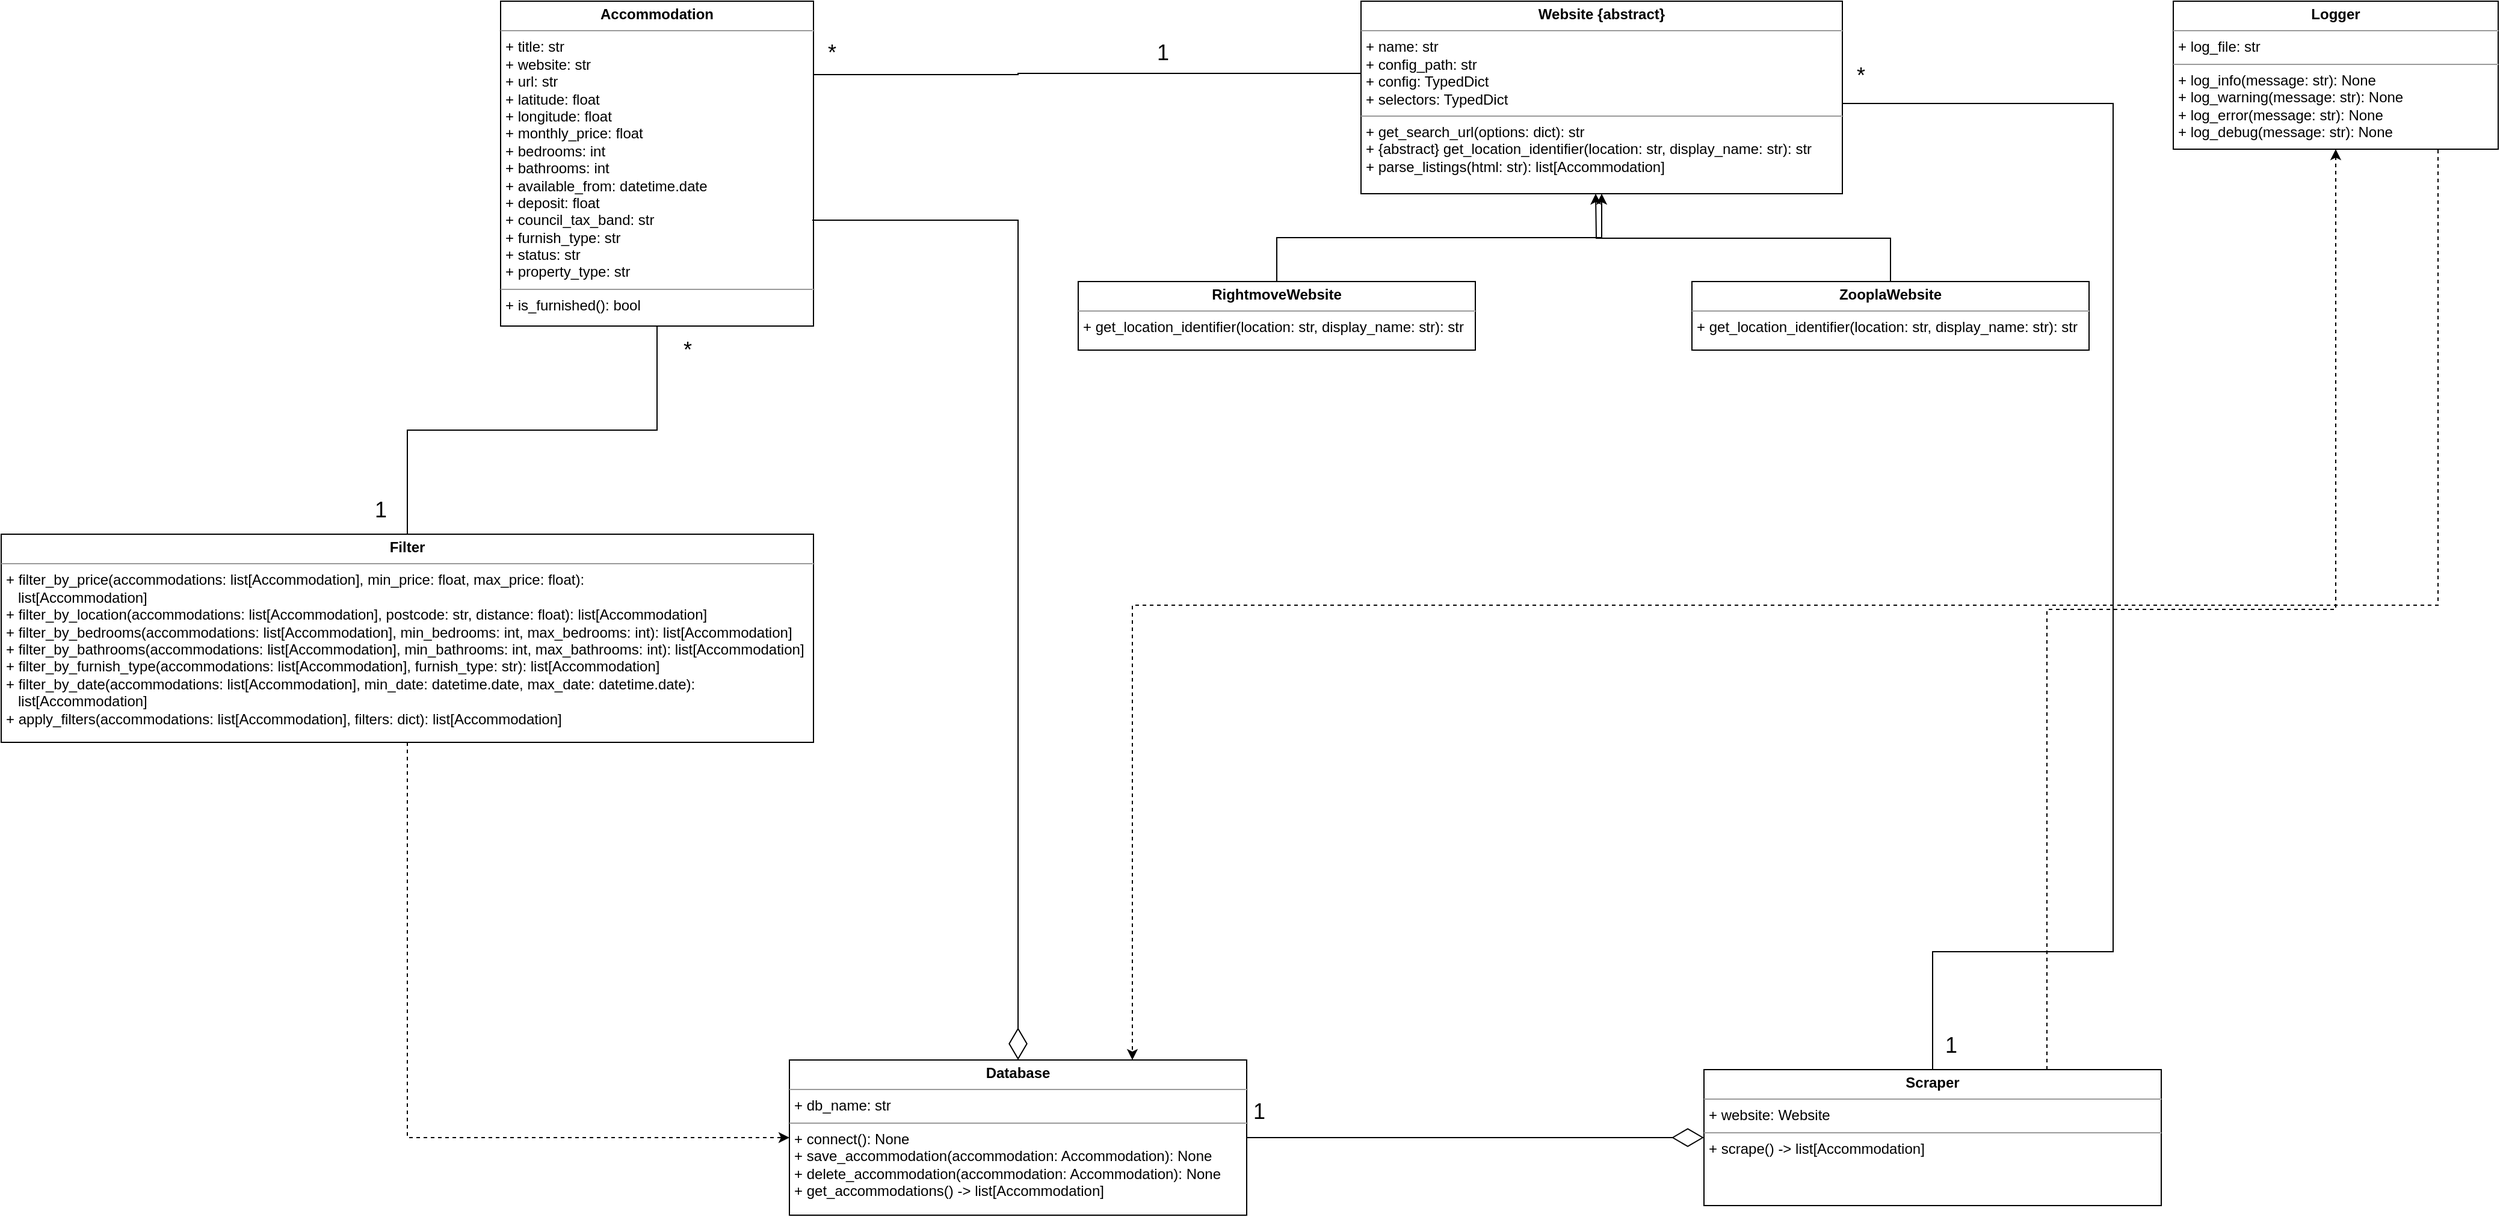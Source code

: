<mxfile version="26.0.16">
  <diagram name="Page-1" id="c4acf3e9-155e-7222-9cf6-157b1a14988f">
    <mxGraphModel dx="1333" dy="684" grid="1" gridSize="10" guides="1" tooltips="1" connect="1" arrows="1" fold="1" page="1" pageScale="1" pageWidth="850" pageHeight="1100" background="none" math="0" shadow="0">
      <root>
        <mxCell id="0" />
        <mxCell id="1" parent="0" />
        <mxCell id="BhLIXykSc0_FWDMRLy7j-28" style="edgeStyle=orthogonalEdgeStyle;rounded=0;orthogonalLoop=1;jettySize=auto;html=1;exitX=1;exitY=0.25;exitDx=0;exitDy=0;entryX=0;entryY=0.25;entryDx=0;entryDy=0;endArrow=none;startFill=0;" parent="1" source="5d2195bd80daf111-18" target="Ui6NNBrZRamQW-I-4YYT-1" edge="1">
          <mxGeometry relative="1" as="geometry">
            <Array as="points">
              <mxPoint x="1640" y="81" />
              <mxPoint x="1780" y="80" />
            </Array>
          </mxGeometry>
        </mxCell>
        <mxCell id="5d2195bd80daf111-18" value="&lt;p style=&quot;margin:0px;margin-top:4px;text-align:center;&quot;&gt;&lt;b&gt;Accommodation&lt;/b&gt;&lt;/p&gt;&lt;hr size=&quot;1&quot;&gt;&lt;p style=&quot;margin:0px;margin-left:4px;&quot;&gt;+ title: str&lt;/p&gt;&lt;p style=&quot;margin:0px;margin-left:4px;&quot;&gt;+ website: str&lt;/p&gt;&lt;p style=&quot;margin:0px;margin-left:4px;&quot;&gt;+ url: str&lt;/p&gt;&lt;p style=&quot;margin:0px;margin-left:4px;&quot;&gt;+ latitude: float&lt;/p&gt;&lt;p style=&quot;margin:0px;margin-left:4px;&quot;&gt;+ longitude: float&amp;nbsp;&lt;/p&gt;&lt;p style=&quot;margin:0px;margin-left:4px;&quot;&gt;+ monthly_price: float&lt;br&gt;&lt;/p&gt;&lt;p style=&quot;margin:0px;margin-left:4px;&quot;&gt;+ bedrooms: int&lt;/p&gt;&lt;p style=&quot;margin:0px;margin-left:4px;&quot;&gt;+ bathrooms: int&lt;/p&gt;&lt;p style=&quot;margin:0px;margin-left:4px;&quot;&gt;+ available_from: datetime.date&lt;/p&gt;&lt;p style=&quot;margin:0px;margin-left:4px;&quot;&gt;+ deposit: float&lt;/p&gt;&lt;p style=&quot;margin:0px;margin-left:4px;&quot;&gt;+ council_tax_band: str&lt;/p&gt;&lt;p style=&quot;margin:0px;margin-left:4px;&quot;&gt;+ furnish_type: str&lt;/p&gt;&lt;p style=&quot;margin:0px;margin-left:4px;&quot;&gt;+ status: str&lt;/p&gt;&lt;p style=&quot;margin:0px;margin-left:4px;&quot;&gt;+ property_type: str&lt;/p&gt;&lt;hr size=&quot;1&quot;&gt;&lt;p style=&quot;margin:0px;margin-left:4px;&quot;&gt;&lt;span style=&quot;background-color: transparent; color: light-dark(rgb(0, 0, 0), rgb(255, 255, 255));&quot;&gt;+ is_furnished(): bool&lt;/span&gt;&lt;/p&gt;" style="verticalAlign=top;align=left;overflow=fill;fontSize=12;fontFamily=Helvetica;html=1;rounded=0;shadow=0;comic=0;labelBackgroundColor=none;strokeWidth=1" parent="1" vertex="1">
          <mxGeometry x="1210" y="20" width="260" height="270" as="geometry" />
        </mxCell>
        <mxCell id="Ui6NNBrZRamQW-I-4YYT-1" value="&lt;p style=&quot;margin:0px;margin-top:4px;text-align:center;&quot;&gt;&lt;b&gt;Website {abstract}&lt;/b&gt;&lt;/p&gt;&lt;hr size=&quot;1&quot;&gt;&lt;p style=&quot;margin:0px;margin-left:4px;&quot;&gt;+ name: str&lt;br&gt;+ config_path: str&lt;/p&gt;&lt;p style=&quot;margin:0px;margin-left:4px;&quot;&gt;&lt;span style=&quot;background-color: transparent; color: light-dark(rgb(0, 0, 0), rgb(255, 255, 255));&quot;&gt;+ config: TypedDict&lt;/span&gt;&lt;/p&gt;&lt;p style=&quot;margin:0px;margin-left:4px;&quot;&gt;&lt;span style=&quot;background-color: transparent; color: light-dark(rgb(0, 0, 0), rgb(255, 255, 255));&quot;&gt;+ selectors: TypedDict&lt;/span&gt;&lt;/p&gt;&lt;hr size=&quot;1&quot;&gt;&lt;p style=&quot;margin:0px;margin-left:4px;&quot;&gt;+ get_search_url(options: dict): str&lt;/p&gt;&lt;p style=&quot;margin:0px;margin-left:4px;&quot;&gt;+ {abstract} get_location_identifier(location: str, display_name: str): str&lt;/p&gt;&lt;p style=&quot;margin:0px;margin-left:4px;&quot;&gt;+ parse_listings(html: str): list[Accommodation]&lt;br&gt;&lt;/p&gt;" style="verticalAlign=top;align=left;overflow=fill;fontSize=12;fontFamily=Helvetica;html=1;rounded=0;shadow=0;comic=0;labelBackgroundColor=none;strokeWidth=1" parent="1" vertex="1">
          <mxGeometry x="1925" y="20" width="400" height="160" as="geometry" />
        </mxCell>
        <mxCell id="BhLIXykSc0_FWDMRLy7j-33" style="edgeStyle=orthogonalEdgeStyle;rounded=0;orthogonalLoop=1;jettySize=auto;html=1;exitX=0.75;exitY=1;exitDx=0;exitDy=0;entryX=0.75;entryY=0;entryDx=0;entryDy=0;dashed=1;" parent="1" source="BhLIXykSc0_FWDMRLy7j-13" target="BhLIXykSc0_FWDMRLy7j-18" edge="1">
          <mxGeometry relative="1" as="geometry">
            <Array as="points">
              <mxPoint x="2820" y="143" />
              <mxPoint x="2820" y="522" />
              <mxPoint x="1735" y="522" />
            </Array>
          </mxGeometry>
        </mxCell>
        <mxCell id="BhLIXykSc0_FWDMRLy7j-13" value="&lt;p style=&quot;margin:0px;margin-top:4px;text-align:center;&quot;&gt;&lt;b&gt;Logger&lt;/b&gt;&lt;/p&gt;&lt;hr size=&quot;1&quot;&gt;&lt;p style=&quot;margin:0px;margin-left:4px;&quot;&gt;+ log_file: str&lt;br&gt;&lt;/p&gt;&lt;hr size=&quot;1&quot;&gt;&lt;p style=&quot;margin:0px;margin-left:4px;&quot;&gt;+ log_info(message: str): None&lt;/p&gt;&lt;p style=&quot;margin:0px;margin-left:4px;&quot;&gt;+ log_warning(message: str): None&lt;/p&gt;&lt;p style=&quot;margin:0px;margin-left:4px;&quot;&gt;+ log_error(message: str): None&lt;/p&gt;&lt;p style=&quot;margin:0px;margin-left:4px;&quot;&gt;+ log_debug(message: str): None&lt;/p&gt;&lt;p style=&quot;margin:0px;margin-left:4px;&quot;&gt;&lt;br&gt;&lt;/p&gt;" style="verticalAlign=top;align=left;overflow=fill;fontSize=12;fontFamily=Helvetica;html=1;rounded=0;shadow=0;comic=0;labelBackgroundColor=none;strokeWidth=1" parent="1" vertex="1">
          <mxGeometry x="2600" y="20" width="270" height="123" as="geometry" />
        </mxCell>
        <mxCell id="BhLIXykSc0_FWDMRLy7j-32" style="edgeStyle=orthogonalEdgeStyle;rounded=0;orthogonalLoop=1;jettySize=auto;html=1;exitX=0.5;exitY=0;exitDx=0;exitDy=0;entryX=0.5;entryY=1;entryDx=0;entryDy=0;endArrow=none;startFill=0;" parent="1" source="BhLIXykSc0_FWDMRLy7j-14" target="5d2195bd80daf111-18" edge="1">
          <mxGeometry relative="1" as="geometry" />
        </mxCell>
        <mxCell id="BhLIXykSc0_FWDMRLy7j-35" style="edgeStyle=orthogonalEdgeStyle;rounded=0;orthogonalLoop=1;jettySize=auto;html=1;exitX=0.5;exitY=1;exitDx=0;exitDy=0;entryX=0;entryY=0.5;entryDx=0;entryDy=0;dashed=1;" parent="1" source="BhLIXykSc0_FWDMRLy7j-14" target="BhLIXykSc0_FWDMRLy7j-18" edge="1">
          <mxGeometry relative="1" as="geometry" />
        </mxCell>
        <mxCell id="BhLIXykSc0_FWDMRLy7j-14" value="&lt;p style=&quot;margin:0px;margin-top:4px;text-align:center;&quot;&gt;&lt;b&gt;Filter&lt;/b&gt;&lt;/p&gt;&lt;hr size=&quot;1&quot;&gt;&lt;p style=&quot;margin:0px;margin-left:4px;&quot;&gt;+ filter_by_price(accommodations: list[Accommodation], min_price: float, max_price: float):&lt;/p&gt;&lt;p style=&quot;margin:0px;margin-left:4px;&quot;&gt;&amp;nbsp; &amp;nbsp;list[Accommodation]&lt;/p&gt;&lt;p style=&quot;margin:0px;margin-left:4px;&quot;&gt;+ filter_by_location(accommodations: list[Accommodation], postcode: str, distance: float): list[Accommodation]&lt;/p&gt;&lt;p style=&quot;margin:0px;margin-left:4px;&quot;&gt;+ filter_by_bedrooms(accommodations: list[Accommodation], min_bedrooms: int, max_bedrooms: int): list[Accommodation]&lt;/p&gt;&lt;p style=&quot;margin:0px;margin-left:4px;&quot;&gt;+ filter_by_bathrooms(accommodations: list[Accommodation], min_bathrooms: int, max_bathrooms: int): list[Accommodation]&lt;/p&gt;&lt;p style=&quot;margin:0px;margin-left:4px;&quot;&gt;+&amp;nbsp;&lt;span style=&quot;background-color: transparent; color: light-dark(rgb(0, 0, 0), rgb(255, 255, 255));&quot;&gt;filter_by_furnish_type(accommodations: list[Accommodation], furnish_type: str): list[Accommodation]&lt;/span&gt;&lt;/p&gt;&lt;p style=&quot;margin:0px;margin-left:4px;&quot;&gt;&lt;span style=&quot;background-color: transparent; color: light-dark(rgb(0, 0, 0), rgb(255, 255, 255));&quot;&gt;+ filter_by_date&lt;/span&gt;&lt;span style=&quot;background-color: transparent; color: light-dark(rgb(0, 0, 0), rgb(255, 255, 255));&quot;&gt;(accommodations: list[Accommodation], min_date: datetime.date, max_date: datetime.date):&lt;/span&gt;&lt;/p&gt;&lt;p style=&quot;margin: 0px 0px 0px 4px;&quot;&gt;&amp;nbsp; &amp;nbsp;list[Accommodation]&lt;/p&gt;&lt;p style=&quot;margin: 0px 0px 0px 4px;&quot;&gt;+&amp;nbsp;&lt;span style=&quot;background-color: transparent; color: light-dark(rgb(0, 0, 0), rgb(255, 255, 255));&quot;&gt;apply_filters(accommodations: list[Accommodation], filters: dict): list[Accommodation]&lt;/span&gt;&lt;/p&gt;" style="verticalAlign=top;align=left;overflow=fill;fontSize=12;fontFamily=Helvetica;html=1;rounded=0;shadow=0;comic=0;labelBackgroundColor=none;strokeWidth=1" parent="1" vertex="1">
          <mxGeometry x="795" y="463" width="675" height="173" as="geometry" />
        </mxCell>
        <mxCell id="BhLIXykSc0_FWDMRLy7j-18" value="&lt;p style=&quot;margin:0px;margin-top:4px;text-align:center;&quot;&gt;&lt;b&gt;Database&lt;/b&gt;&lt;/p&gt;&lt;hr size=&quot;1&quot;&gt;&lt;p style=&quot;margin:0px;margin-left:4px;&quot;&gt;+&amp;nbsp;&lt;span style=&quot;caret-color: rgb(0, 0, 0); text-wrap-mode: wrap; background-color: transparent; color: light-dark(rgb(0, 0, 0), rgb(255, 255, 255));&quot;&gt;db_name: str&lt;/span&gt;&lt;br&gt;&lt;/p&gt;&lt;hr size=&quot;1&quot;&gt;&lt;p style=&quot;margin:0px;margin-left:4px;&quot;&gt;+&amp;nbsp;&lt;span style=&quot;caret-color: rgb(0, 0, 0); text-wrap-mode: wrap; background-color: transparent; color: light-dark(rgb(0, 0, 0), rgb(255, 255, 255));&quot;&gt;connect(): None&lt;/span&gt;&lt;/p&gt;&lt;p style=&quot;margin:0px;margin-left:4px;&quot;&gt;+&amp;nbsp;&lt;span style=&quot;caret-color: rgb(0, 0, 0); text-wrap-mode: wrap; background-color: transparent; color: light-dark(rgb(0, 0, 0), rgb(255, 255, 255));&quot;&gt;save_accommodation(accommodation: Accommodation): None&lt;/span&gt;&lt;/p&gt;&lt;p style=&quot;margin:0px;margin-left:4px;&quot;&gt;&lt;span style=&quot;caret-color: rgb(0, 0, 0); text-wrap-mode: wrap; background-color: transparent; color: light-dark(rgb(0, 0, 0), rgb(255, 255, 255));&quot;&gt;+ delete&lt;/span&gt;&lt;span style=&quot;caret-color: rgb(0, 0, 0); text-wrap-mode: wrap; background-color: transparent; color: light-dark(rgb(0, 0, 0), rgb(255, 255, 255));&quot;&gt;_accommodation(accommodation: Accommodation): None&lt;/span&gt;&lt;/p&gt;&lt;p style=&quot;margin:0px;margin-left:4px;&quot;&gt;+&amp;nbsp;&lt;span style=&quot;caret-color: rgb(0, 0, 0); text-wrap-mode: wrap; background-color: transparent; color: light-dark(rgb(0, 0, 0), rgb(255, 255, 255));&quot;&gt;get_accommodations() -&amp;gt; list[Accommodation]&lt;/span&gt;&lt;/p&gt;&lt;p style=&quot;margin:0px;margin-left:4px;&quot;&gt;&lt;br&gt;&lt;/p&gt;" style="verticalAlign=top;align=left;overflow=fill;fontSize=12;fontFamily=Helvetica;html=1;rounded=0;shadow=0;comic=0;labelBackgroundColor=none;strokeWidth=1" parent="1" vertex="1">
          <mxGeometry x="1450" y="900" width="380" height="129" as="geometry" />
        </mxCell>
        <mxCell id="BhLIXykSc0_FWDMRLy7j-29" style="edgeStyle=orthogonalEdgeStyle;rounded=0;orthogonalLoop=1;jettySize=auto;html=1;exitX=0.75;exitY=0;exitDx=0;exitDy=0;entryX=0.5;entryY=1;entryDx=0;entryDy=0;dashed=1;" parent="1" source="BhLIXykSc0_FWDMRLy7j-19" target="BhLIXykSc0_FWDMRLy7j-13" edge="1">
          <mxGeometry relative="1" as="geometry" />
        </mxCell>
        <mxCell id="BhLIXykSc0_FWDMRLy7j-19" value="&lt;p style=&quot;margin:0px;margin-top:4px;text-align:center;&quot;&gt;&lt;b&gt;Scraper&lt;/b&gt;&lt;/p&gt;&lt;hr size=&quot;1&quot;&gt;&lt;p style=&quot;margin:0px;margin-left:4px;&quot;&gt;+ &lt;span style=&quot;text-wrap-mode: wrap;&quot;&gt;website: Website&lt;/span&gt;&lt;br&gt;&lt;/p&gt;&lt;hr size=&quot;1&quot;&gt;&lt;p style=&quot;margin:0px;margin-left:4px;&quot;&gt;+&amp;nbsp;&lt;span style=&quot;caret-color: rgb(0, 0, 0); text-wrap-mode: wrap; background-color: transparent; color: light-dark(rgb(0, 0, 0), rgb(255, 255, 255));&quot;&gt;scrape() -&amp;gt; list[Accommodation]&lt;/span&gt;&lt;/p&gt;&lt;p style=&quot;margin:0px;margin-left:4px;&quot;&gt;&lt;br&gt;&lt;/p&gt;" style="verticalAlign=top;align=left;overflow=fill;fontSize=12;fontFamily=Helvetica;html=1;rounded=0;shadow=0;comic=0;labelBackgroundColor=none;strokeWidth=1" parent="1" vertex="1">
          <mxGeometry x="2210" y="908" width="380" height="113" as="geometry" />
        </mxCell>
        <mxCell id="BhLIXykSc0_FWDMRLy7j-21" style="edgeStyle=orthogonalEdgeStyle;rounded=0;orthogonalLoop=1;jettySize=auto;html=1;entryX=1;entryY=0.5;entryDx=0;entryDy=0;endArrow=none;startFill=0;exitX=0.5;exitY=0;exitDx=0;exitDy=0;" parent="1" source="BhLIXykSc0_FWDMRLy7j-19" target="Ui6NNBrZRamQW-I-4YYT-1" edge="1">
          <mxGeometry relative="1" as="geometry">
            <mxPoint x="1880" y="750" as="sourcePoint" />
            <Array as="points">
              <mxPoint x="2400" y="810" />
              <mxPoint x="2550" y="810" />
              <mxPoint x="2550" y="105" />
            </Array>
          </mxGeometry>
        </mxCell>
        <mxCell id="BhLIXykSc0_FWDMRLy7j-26" value="" style="endArrow=diamondThin;endFill=0;endSize=24;html=1;rounded=0;entryX=0.5;entryY=0;entryDx=0;entryDy=0;" parent="1" target="BhLIXykSc0_FWDMRLy7j-18" edge="1">
          <mxGeometry width="160" relative="1" as="geometry">
            <mxPoint x="1469" y="202" as="sourcePoint" />
            <mxPoint x="2340" y="650" as="targetPoint" />
            <Array as="points">
              <mxPoint x="1640" y="202" />
            </Array>
          </mxGeometry>
        </mxCell>
        <mxCell id="BhLIXykSc0_FWDMRLy7j-31" value="" style="endArrow=diamondThin;endFill=0;endSize=24;html=1;rounded=0;exitX=1;exitY=0.5;exitDx=0;exitDy=0;entryX=0;entryY=0.5;entryDx=0;entryDy=0;" parent="1" source="BhLIXykSc0_FWDMRLy7j-18" target="BhLIXykSc0_FWDMRLy7j-19" edge="1">
          <mxGeometry width="160" relative="1" as="geometry">
            <mxPoint x="1480" y="249" as="sourcePoint" />
            <mxPoint x="2325" y="730" as="targetPoint" />
            <Array as="points" />
          </mxGeometry>
        </mxCell>
        <mxCell id="BhLIXykSc0_FWDMRLy7j-36" value="&lt;font style=&quot;font-size: 18px;&quot;&gt;1&lt;/font&gt;" style="text;html=1;align=center;verticalAlign=middle;resizable=0;points=[];autosize=1;strokeColor=none;fillColor=none;" parent="1" vertex="1">
          <mxGeometry x="2400" y="868" width="30" height="40" as="geometry" />
        </mxCell>
        <mxCell id="BhLIXykSc0_FWDMRLy7j-37" value="&lt;font style=&quot;font-size: 18px;&quot;&gt;*&lt;/font&gt;" style="text;html=1;align=center;verticalAlign=middle;resizable=0;points=[];autosize=1;strokeColor=none;fillColor=none;" parent="1" vertex="1">
          <mxGeometry x="2325" y="61.5" width="30" height="40" as="geometry" />
        </mxCell>
        <mxCell id="BhLIXykSc0_FWDMRLy7j-38" value="&lt;font style=&quot;font-size: 18px;&quot;&gt;1&lt;/font&gt;" style="text;html=1;align=center;verticalAlign=middle;resizable=0;points=[];autosize=1;strokeColor=none;fillColor=none;" parent="1" vertex="1">
          <mxGeometry x="1745" y="43" width="30" height="40" as="geometry" />
        </mxCell>
        <mxCell id="BhLIXykSc0_FWDMRLy7j-39" value="&lt;font style=&quot;font-size: 18px;&quot;&gt;*&lt;/font&gt;" style="text;html=1;align=center;verticalAlign=middle;resizable=0;points=[];autosize=1;strokeColor=none;fillColor=none;" parent="1" vertex="1">
          <mxGeometry x="1470" y="43" width="30" height="40" as="geometry" />
        </mxCell>
        <mxCell id="BhLIXykSc0_FWDMRLy7j-40" value="&lt;font style=&quot;font-size: 18px;&quot;&gt;1&lt;/font&gt;" style="text;html=1;align=center;verticalAlign=middle;resizable=0;points=[];autosize=1;strokeColor=none;fillColor=none;" parent="1" vertex="1">
          <mxGeometry x="1825" y="923" width="30" height="40" as="geometry" />
        </mxCell>
        <mxCell id="BhLIXykSc0_FWDMRLy7j-41" value="&lt;font style=&quot;font-size: 18px;&quot;&gt;*&lt;/font&gt;" style="text;html=1;align=center;verticalAlign=middle;resizable=0;points=[];autosize=1;strokeColor=none;fillColor=none;" parent="1" vertex="1">
          <mxGeometry x="1350" y="290" width="30" height="40" as="geometry" />
        </mxCell>
        <mxCell id="BhLIXykSc0_FWDMRLy7j-42" value="&lt;font style=&quot;font-size: 18px;&quot;&gt;1&lt;/font&gt;" style="text;html=1;align=center;verticalAlign=middle;resizable=0;points=[];autosize=1;strokeColor=none;fillColor=none;" parent="1" vertex="1">
          <mxGeometry x="1095" y="423" width="30" height="40" as="geometry" />
        </mxCell>
        <mxCell id="jqGN5Fa9zmCg9vmS7Z41-3" style="edgeStyle=orthogonalEdgeStyle;rounded=0;orthogonalLoop=1;jettySize=auto;html=1;exitX=0.5;exitY=0;exitDx=0;exitDy=0;entryX=0.5;entryY=1;entryDx=0;entryDy=0;" parent="1" source="jqGN5Fa9zmCg9vmS7Z41-1" target="Ui6NNBrZRamQW-I-4YYT-1" edge="1">
          <mxGeometry relative="1" as="geometry" />
        </mxCell>
        <mxCell id="jqGN5Fa9zmCg9vmS7Z41-1" value="&lt;p style=&quot;margin:0px;margin-top:4px;text-align:center;&quot;&gt;&lt;b&gt;RightmoveWebsite&lt;/b&gt;&lt;/p&gt;&lt;hr size=&quot;1&quot;&gt;&lt;p style=&quot;margin:0px;margin-left:4px;&quot;&gt;&lt;span style=&quot;background-color: transparent; color: light-dark(rgb(0, 0, 0), rgb(255, 255, 255));&quot;&gt;+ get_location_identifier(location: str&lt;/span&gt;&lt;span style=&quot;background-color: transparent; color: light-dark(rgb(0, 0, 0), rgb(255, 255, 255));&quot;&gt;, display_name: str&lt;/span&gt;&lt;span style=&quot;background-color: transparent; color: light-dark(rgb(0, 0, 0), rgb(255, 255, 255));&quot;&gt;): str&lt;/span&gt;&lt;/p&gt;&lt;p style=&quot;margin:0px;margin-left:4px;&quot;&gt;&lt;br&gt;&lt;/p&gt;" style="verticalAlign=top;align=left;overflow=fill;fontSize=12;fontFamily=Helvetica;html=1;rounded=0;shadow=0;comic=0;labelBackgroundColor=none;strokeWidth=1" parent="1" vertex="1">
          <mxGeometry x="1690" y="253" width="330" height="57" as="geometry" />
        </mxCell>
        <mxCell id="jqGN5Fa9zmCg9vmS7Z41-4" style="edgeStyle=orthogonalEdgeStyle;rounded=0;orthogonalLoop=1;jettySize=auto;html=1;exitX=0.5;exitY=0;exitDx=0;exitDy=0;" parent="1" source="jqGN5Fa9zmCg9vmS7Z41-2" edge="1">
          <mxGeometry relative="1" as="geometry">
            <mxPoint x="2120" y="180" as="targetPoint" />
          </mxGeometry>
        </mxCell>
        <mxCell id="jqGN5Fa9zmCg9vmS7Z41-2" value="&lt;p style=&quot;margin:0px;margin-top:4px;text-align:center;&quot;&gt;&lt;b&gt;ZooplaWebsite&lt;/b&gt;&lt;/p&gt;&lt;hr size=&quot;1&quot;&gt;&lt;p style=&quot;margin:0px;margin-left:4px;&quot;&gt;+ get_location_identifier(location: str&lt;span style=&quot;background-color: transparent; color: light-dark(rgb(0, 0, 0), rgb(255, 255, 255));&quot;&gt;, display_name: str&lt;/span&gt;&lt;span style=&quot;background-color: transparent; color: light-dark(rgb(0, 0, 0), rgb(255, 255, 255));&quot;&gt;): str&lt;/span&gt;&lt;/p&gt;" style="verticalAlign=top;align=left;overflow=fill;fontSize=12;fontFamily=Helvetica;html=1;rounded=0;shadow=0;comic=0;labelBackgroundColor=none;strokeWidth=1" parent="1" vertex="1">
          <mxGeometry x="2200" y="253" width="330" height="57" as="geometry" />
        </mxCell>
      </root>
    </mxGraphModel>
  </diagram>
</mxfile>
